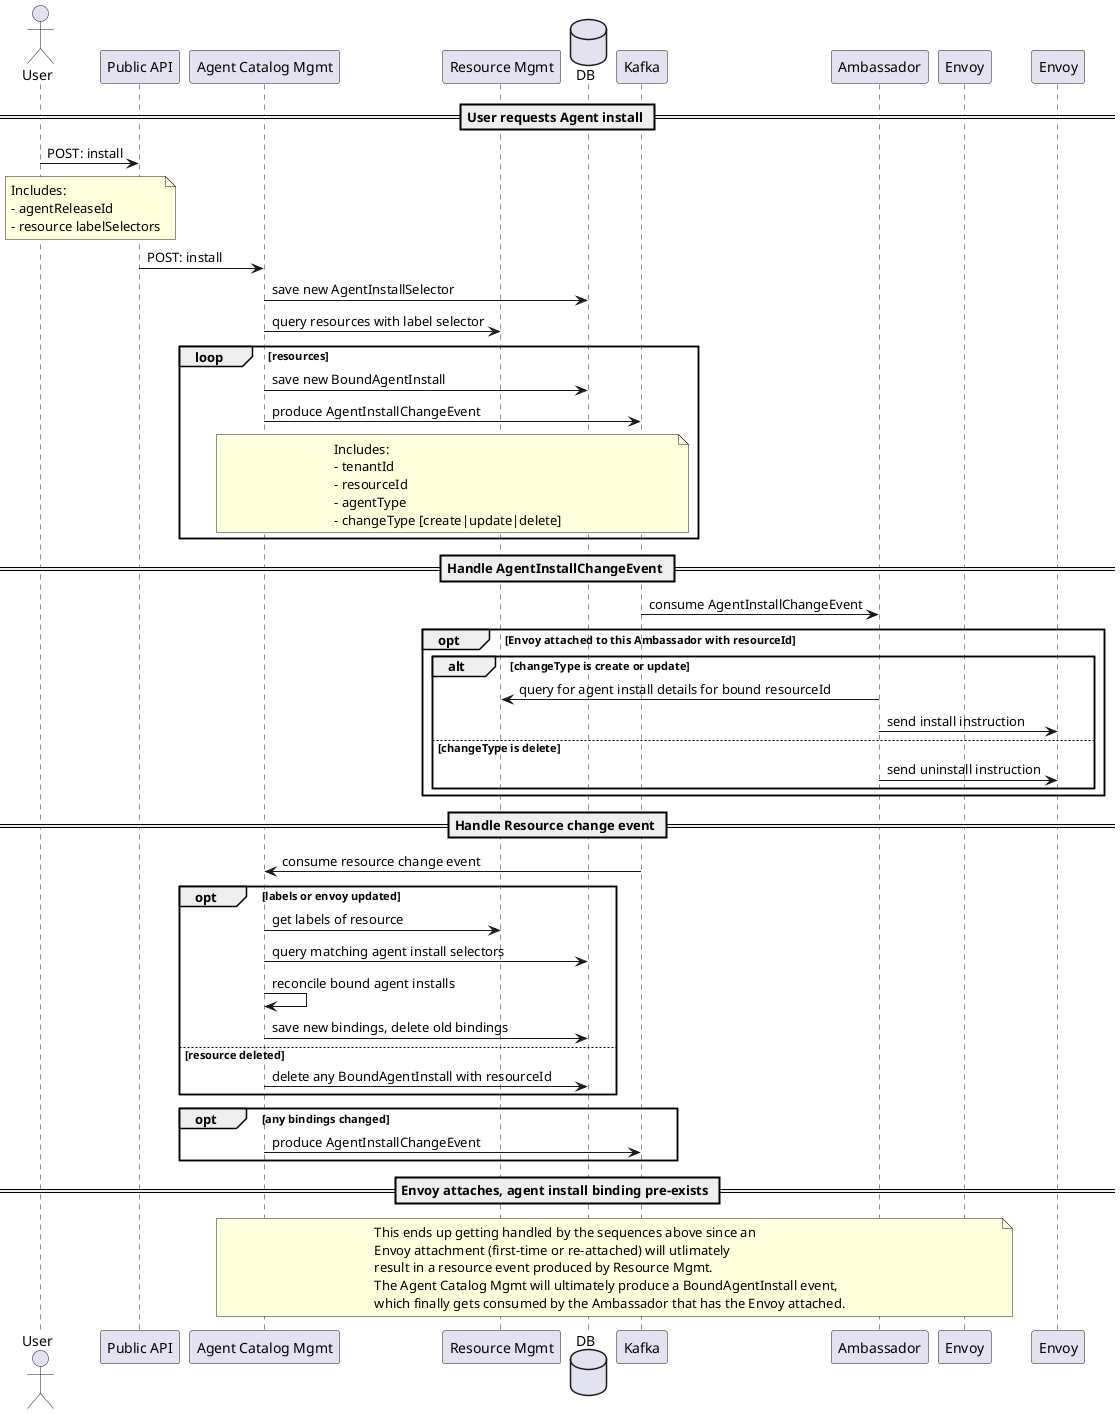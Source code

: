 @startuml

actor User as user
participant "Public API" as PublicApi
participant "Agent Catalog Mgmt" as acm
participant "Resource Mgmt" as rm
database DB
participant Kafka as kafka
participant Ambassador as ambassador
participant Envoy as envoy

== User requests Agent install ==

user -> PublicApi : POST: install
note over user, PublicApi
Includes:
- agentReleaseId
- resource labelSelectors
end note
PublicApi -> acm : POST: install
acm -> DB : save new AgentInstallSelector
acm -> rm : query resources with label selector

loop resources
  acm -> DB : save new BoundAgentInstall
  acm -> kafka : produce AgentInstallChangeEvent
  note over acm, kafka
    Includes:
    - tenantId
    - resourceId
    - agentType
    - changeType [create|update|delete]
  end note
end

== Handle AgentInstallChangeEvent ==

kafka -> ambassador : consume AgentInstallChangeEvent

opt Envoy attached to this Ambassador with resourceId

  alt changeType is create or update
    ambassador -> rm : query for agent install details for bound resourceId
    ambassador -> Envoy : send install instruction
  else changeType is delete
    ambassador -> Envoy : send uninstall instruction
  end

end

== Handle Resource change event ==

kafka -> acm : consume resource change event

opt labels or envoy updated
  acm -> rm : get labels of resource
  acm -> DB : query matching agent install selectors
  acm -> acm : reconcile bound agent installs
  acm -> DB : save new bindings, delete old bindings
else resource deleted
  acm -> DB : delete any BoundAgentInstall with resourceId
end

opt any bindings changed
  acm -> kafka : produce AgentInstallChangeEvent
end

== Envoy attaches, agent install binding pre-exists ==

note over acm,envoy
This ends up getting handled by the sequences above since an
Envoy attachment (first-time or re-attached) will utlimately
result in a resource event produced by Resource Mgmt.
The Agent Catalog Mgmt will ultimately produce a BoundAgentInstall event,
which finally gets consumed by the Ambassador that has the Envoy attached.
end note

@enduml